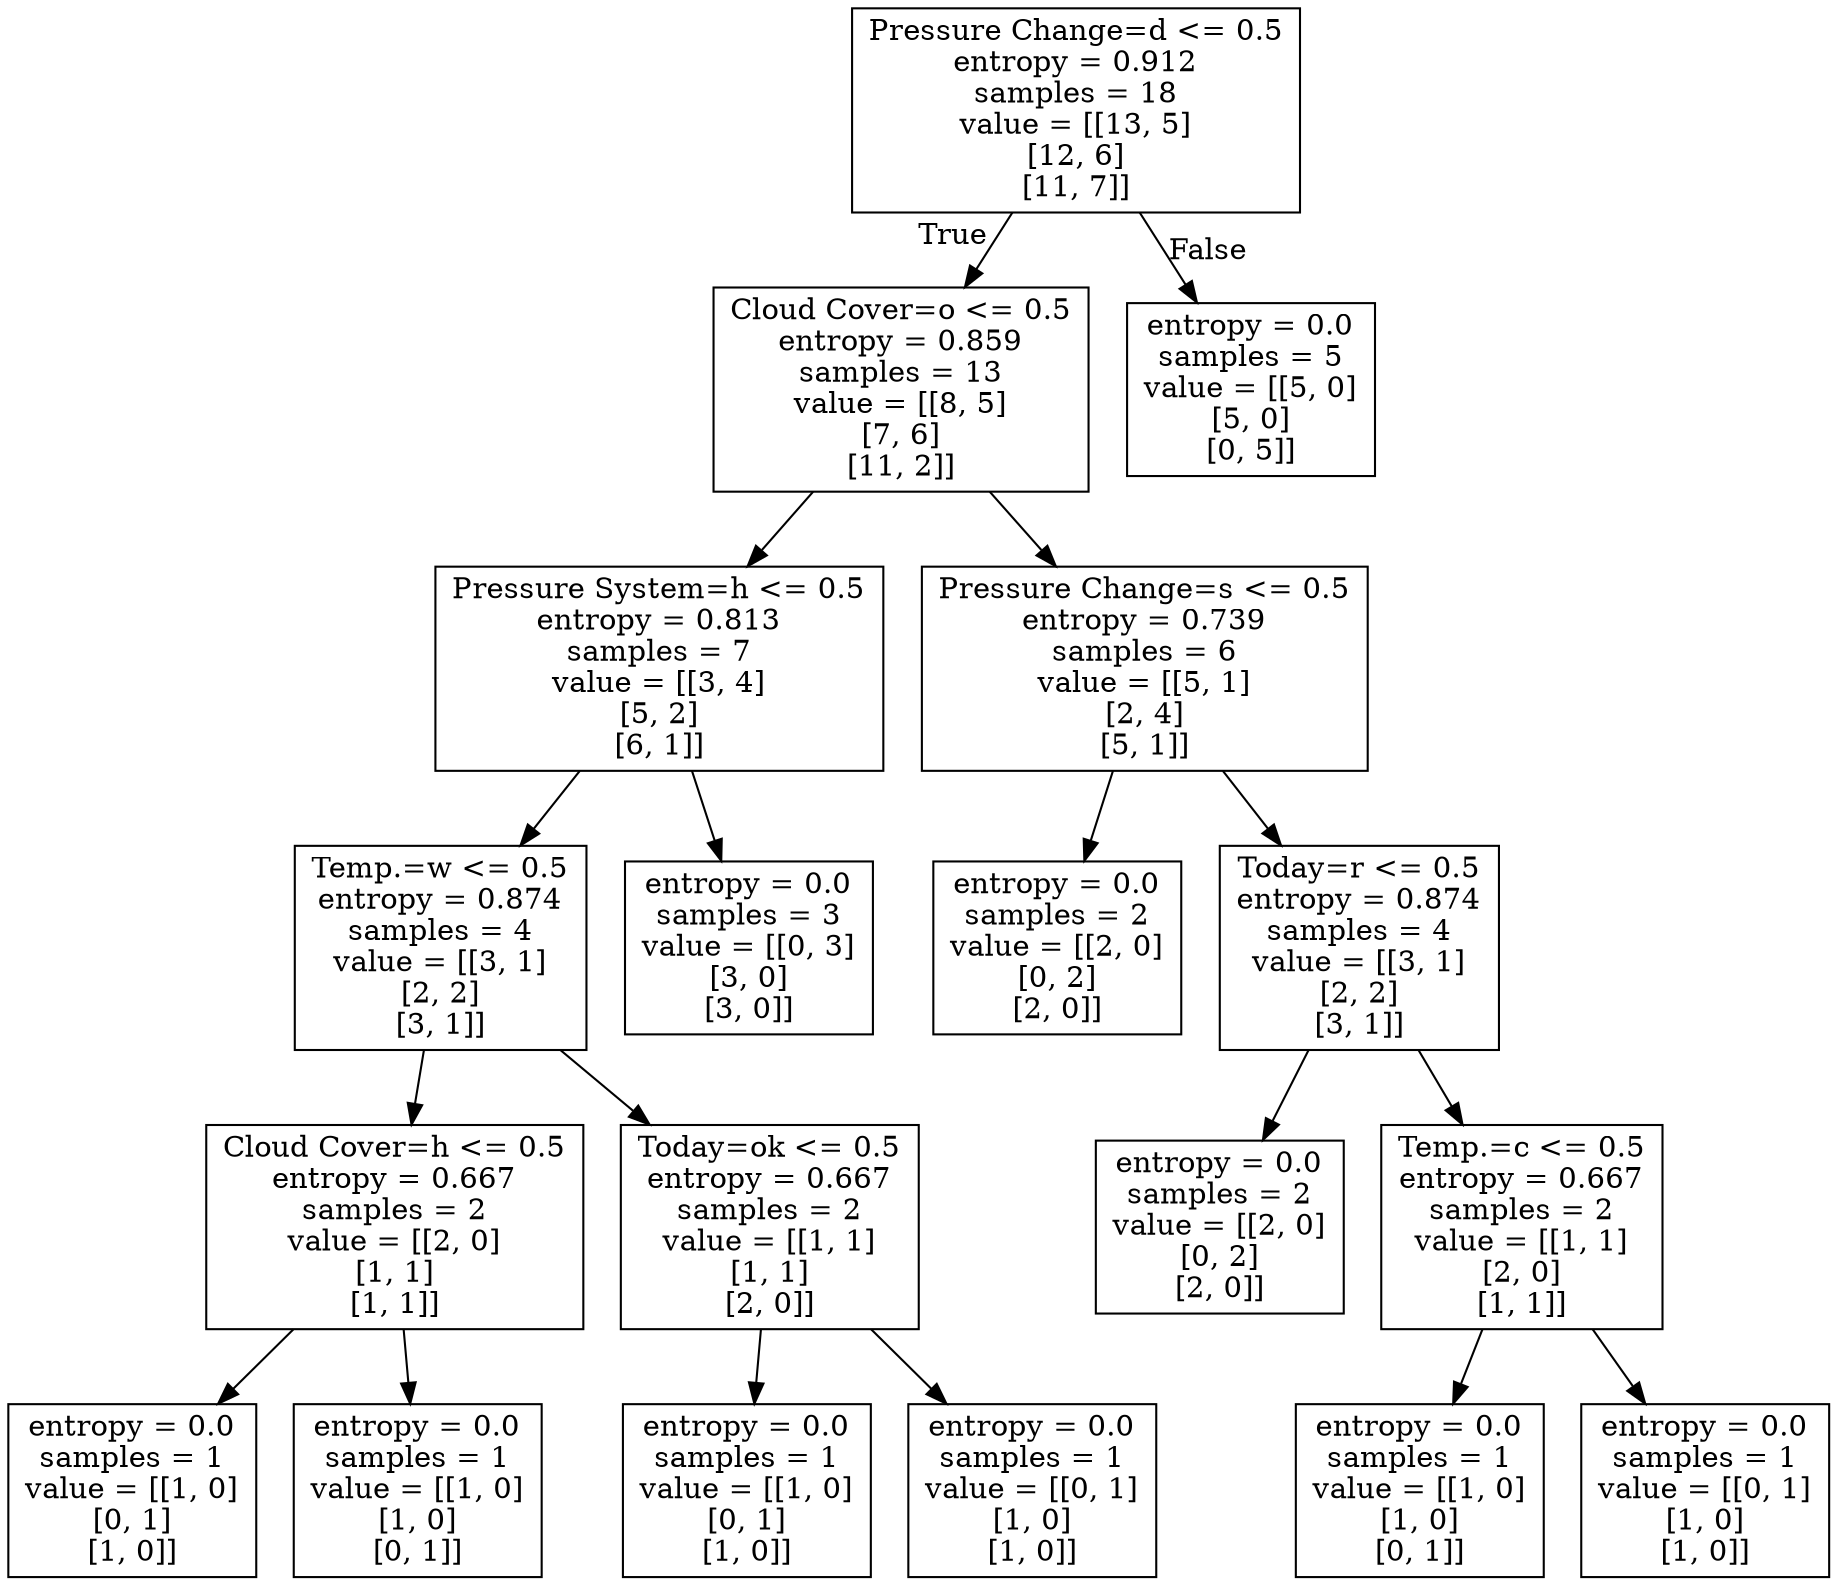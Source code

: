 digraph Tree {
node [shape=box] ;
0 [label="Pressure Change=d <= 0.5\nentropy = 0.912\nsamples = 18\nvalue = [[13, 5]\n[12, 6]\n[11, 7]]"] ;
1 [label="Cloud Cover=o <= 0.5\nentropy = 0.859\nsamples = 13\nvalue = [[8, 5]\n[7, 6]\n[11, 2]]"] ;
0 -> 1 [labeldistance=2.5, labelangle=45, headlabel="True"] ;
2 [label="Pressure System=h <= 0.5\nentropy = 0.813\nsamples = 7\nvalue = [[3, 4]\n[5, 2]\n[6, 1]]"] ;
1 -> 2 ;
3 [label="Temp.=w <= 0.5\nentropy = 0.874\nsamples = 4\nvalue = [[3, 1]\n[2, 2]\n[3, 1]]"] ;
2 -> 3 ;
4 [label="Cloud Cover=h <= 0.5\nentropy = 0.667\nsamples = 2\nvalue = [[2, 0]\n[1, 1]\n[1, 1]]"] ;
3 -> 4 ;
5 [label="entropy = 0.0\nsamples = 1\nvalue = [[1, 0]\n[0, 1]\n[1, 0]]"] ;
4 -> 5 ;
6 [label="entropy = 0.0\nsamples = 1\nvalue = [[1, 0]\n[1, 0]\n[0, 1]]"] ;
4 -> 6 ;
7 [label="Today=ok <= 0.5\nentropy = 0.667\nsamples = 2\nvalue = [[1, 1]\n[1, 1]\n[2, 0]]"] ;
3 -> 7 ;
8 [label="entropy = 0.0\nsamples = 1\nvalue = [[1, 0]\n[0, 1]\n[1, 0]]"] ;
7 -> 8 ;
9 [label="entropy = 0.0\nsamples = 1\nvalue = [[0, 1]\n[1, 0]\n[1, 0]]"] ;
7 -> 9 ;
10 [label="entropy = 0.0\nsamples = 3\nvalue = [[0, 3]\n[3, 0]\n[3, 0]]"] ;
2 -> 10 ;
11 [label="Pressure Change=s <= 0.5\nentropy = 0.739\nsamples = 6\nvalue = [[5, 1]\n[2, 4]\n[5, 1]]"] ;
1 -> 11 ;
12 [label="entropy = 0.0\nsamples = 2\nvalue = [[2, 0]\n[0, 2]\n[2, 0]]"] ;
11 -> 12 ;
13 [label="Today=r <= 0.5\nentropy = 0.874\nsamples = 4\nvalue = [[3, 1]\n[2, 2]\n[3, 1]]"] ;
11 -> 13 ;
14 [label="entropy = 0.0\nsamples = 2\nvalue = [[2, 0]\n[0, 2]\n[2, 0]]"] ;
13 -> 14 ;
15 [label="Temp.=c <= 0.5\nentropy = 0.667\nsamples = 2\nvalue = [[1, 1]\n[2, 0]\n[1, 1]]"] ;
13 -> 15 ;
16 [label="entropy = 0.0\nsamples = 1\nvalue = [[1, 0]\n[1, 0]\n[0, 1]]"] ;
15 -> 16 ;
17 [label="entropy = 0.0\nsamples = 1\nvalue = [[0, 1]\n[1, 0]\n[1, 0]]"] ;
15 -> 17 ;
18 [label="entropy = 0.0\nsamples = 5\nvalue = [[5, 0]\n[5, 0]\n[0, 5]]"] ;
0 -> 18 [labeldistance=2.5, labelangle=-45, headlabel="False"] ;
}